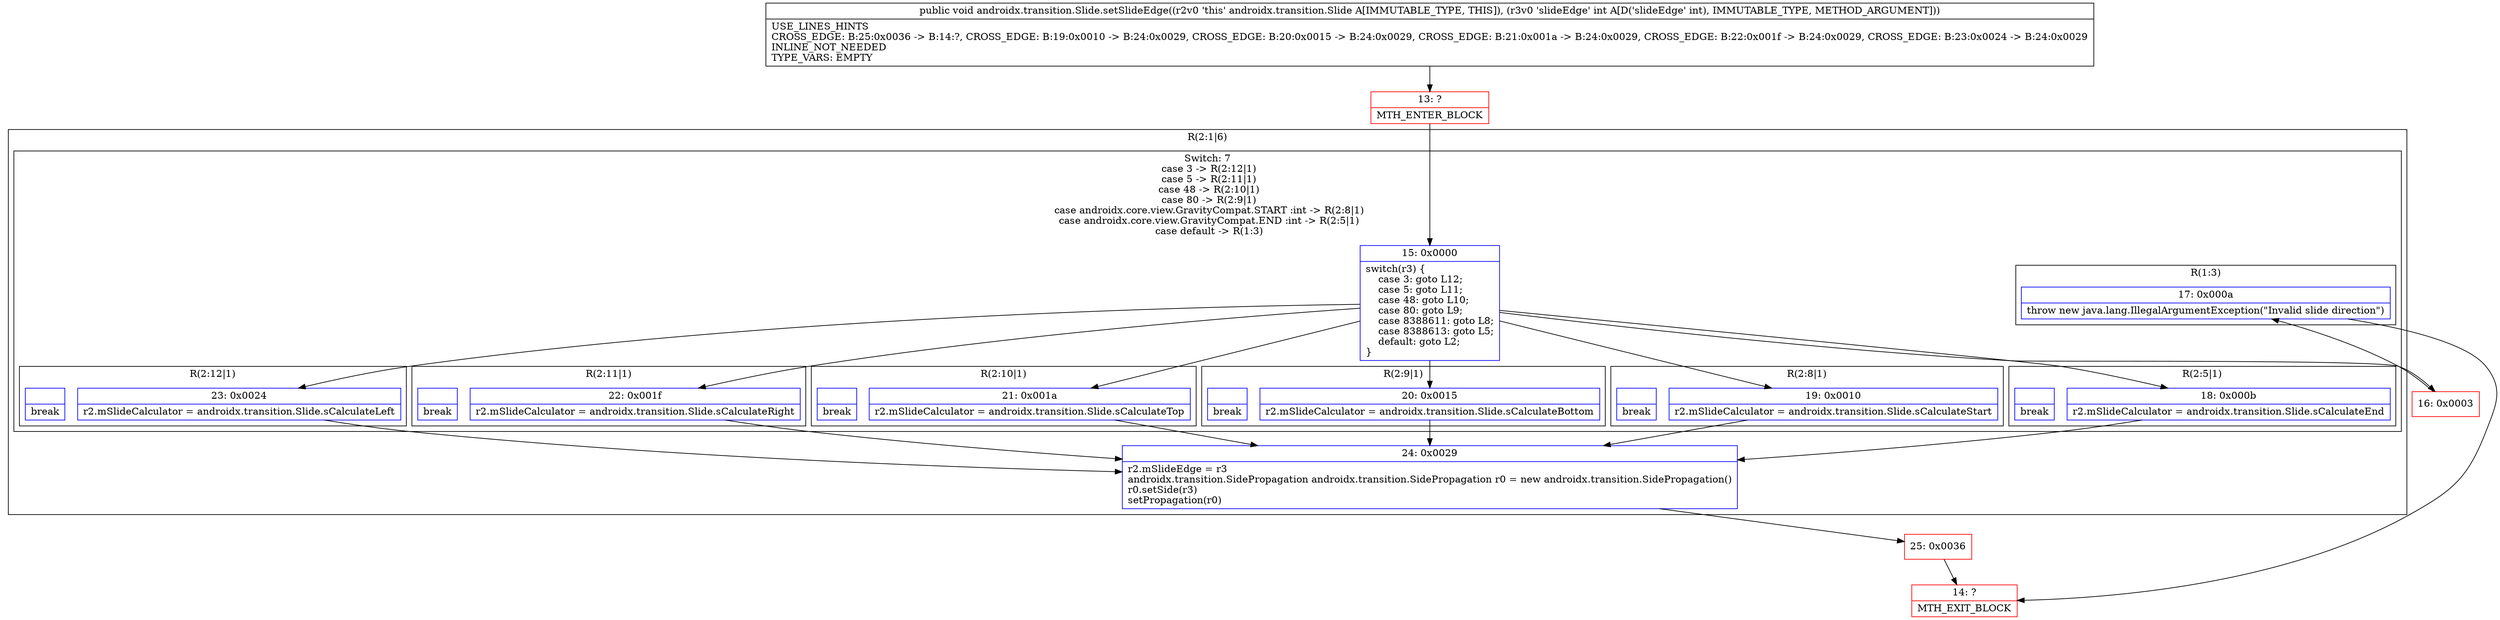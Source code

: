 digraph "CFG forandroidx.transition.Slide.setSlideEdge(I)V" {
subgraph cluster_Region_712932211 {
label = "R(2:1|6)";
node [shape=record,color=blue];
subgraph cluster_SwitchRegion_884637050 {
label = "Switch: 7
 case 3 -> R(2:12|1)
 case 5 -> R(2:11|1)
 case 48 -> R(2:10|1)
 case 80 -> R(2:9|1)
 case androidx.core.view.GravityCompat.START :int -> R(2:8|1)
 case androidx.core.view.GravityCompat.END :int -> R(2:5|1)
 case default -> R(1:3)";
node [shape=record,color=blue];
Node_15 [shape=record,label="{15\:\ 0x0000|switch(r3) \{\l    case 3: goto L12;\l    case 5: goto L11;\l    case 48: goto L10;\l    case 80: goto L9;\l    case 8388611: goto L8;\l    case 8388613: goto L5;\l    default: goto L2;\l\}\l}"];
subgraph cluster_Region_1138261228 {
label = "R(2:12|1)";
node [shape=record,color=blue];
Node_23 [shape=record,label="{23\:\ 0x0024|r2.mSlideCalculator = androidx.transition.Slide.sCalculateLeft\l}"];
Node_InsnContainer_434035454 [shape=record,label="{|break\l}"];
}
subgraph cluster_Region_1521762844 {
label = "R(2:11|1)";
node [shape=record,color=blue];
Node_22 [shape=record,label="{22\:\ 0x001f|r2.mSlideCalculator = androidx.transition.Slide.sCalculateRight\l}"];
Node_InsnContainer_1031972253 [shape=record,label="{|break\l}"];
}
subgraph cluster_Region_1027445213 {
label = "R(2:10|1)";
node [shape=record,color=blue];
Node_21 [shape=record,label="{21\:\ 0x001a|r2.mSlideCalculator = androidx.transition.Slide.sCalculateTop\l}"];
Node_InsnContainer_1381741998 [shape=record,label="{|break\l}"];
}
subgraph cluster_Region_713537883 {
label = "R(2:9|1)";
node [shape=record,color=blue];
Node_20 [shape=record,label="{20\:\ 0x0015|r2.mSlideCalculator = androidx.transition.Slide.sCalculateBottom\l}"];
Node_InsnContainer_42033115 [shape=record,label="{|break\l}"];
}
subgraph cluster_Region_1407419695 {
label = "R(2:8|1)";
node [shape=record,color=blue];
Node_19 [shape=record,label="{19\:\ 0x0010|r2.mSlideCalculator = androidx.transition.Slide.sCalculateStart\l}"];
Node_InsnContainer_1553644600 [shape=record,label="{|break\l}"];
}
subgraph cluster_Region_1270909841 {
label = "R(2:5|1)";
node [shape=record,color=blue];
Node_18 [shape=record,label="{18\:\ 0x000b|r2.mSlideCalculator = androidx.transition.Slide.sCalculateEnd\l}"];
Node_InsnContainer_1127705269 [shape=record,label="{|break\l}"];
}
subgraph cluster_Region_213013761 {
label = "R(1:3)";
node [shape=record,color=blue];
Node_17 [shape=record,label="{17\:\ 0x000a|throw new java.lang.IllegalArgumentException(\"Invalid slide direction\")\l}"];
}
}
Node_24 [shape=record,label="{24\:\ 0x0029|r2.mSlideEdge = r3\landroidx.transition.SidePropagation androidx.transition.SidePropagation r0 = new androidx.transition.SidePropagation()\lr0.setSide(r3)\lsetPropagation(r0)\l}"];
}
Node_13 [shape=record,color=red,label="{13\:\ ?|MTH_ENTER_BLOCK\l}"];
Node_16 [shape=record,color=red,label="{16\:\ 0x0003}"];
Node_14 [shape=record,color=red,label="{14\:\ ?|MTH_EXIT_BLOCK\l}"];
Node_25 [shape=record,color=red,label="{25\:\ 0x0036}"];
MethodNode[shape=record,label="{public void androidx.transition.Slide.setSlideEdge((r2v0 'this' androidx.transition.Slide A[IMMUTABLE_TYPE, THIS]), (r3v0 'slideEdge' int A[D('slideEdge' int), IMMUTABLE_TYPE, METHOD_ARGUMENT]))  | USE_LINES_HINTS\lCROSS_EDGE: B:25:0x0036 \-\> B:14:?, CROSS_EDGE: B:19:0x0010 \-\> B:24:0x0029, CROSS_EDGE: B:20:0x0015 \-\> B:24:0x0029, CROSS_EDGE: B:21:0x001a \-\> B:24:0x0029, CROSS_EDGE: B:22:0x001f \-\> B:24:0x0029, CROSS_EDGE: B:23:0x0024 \-\> B:24:0x0029\lINLINE_NOT_NEEDED\lTYPE_VARS: EMPTY\l}"];
MethodNode -> Node_13;Node_15 -> Node_16;
Node_15 -> Node_18;
Node_15 -> Node_19;
Node_15 -> Node_20;
Node_15 -> Node_21;
Node_15 -> Node_22;
Node_15 -> Node_23;
Node_23 -> Node_24;
Node_22 -> Node_24;
Node_21 -> Node_24;
Node_20 -> Node_24;
Node_19 -> Node_24;
Node_18 -> Node_24;
Node_17 -> Node_14;
Node_24 -> Node_25;
Node_13 -> Node_15;
Node_16 -> Node_17;
Node_25 -> Node_14;
}


